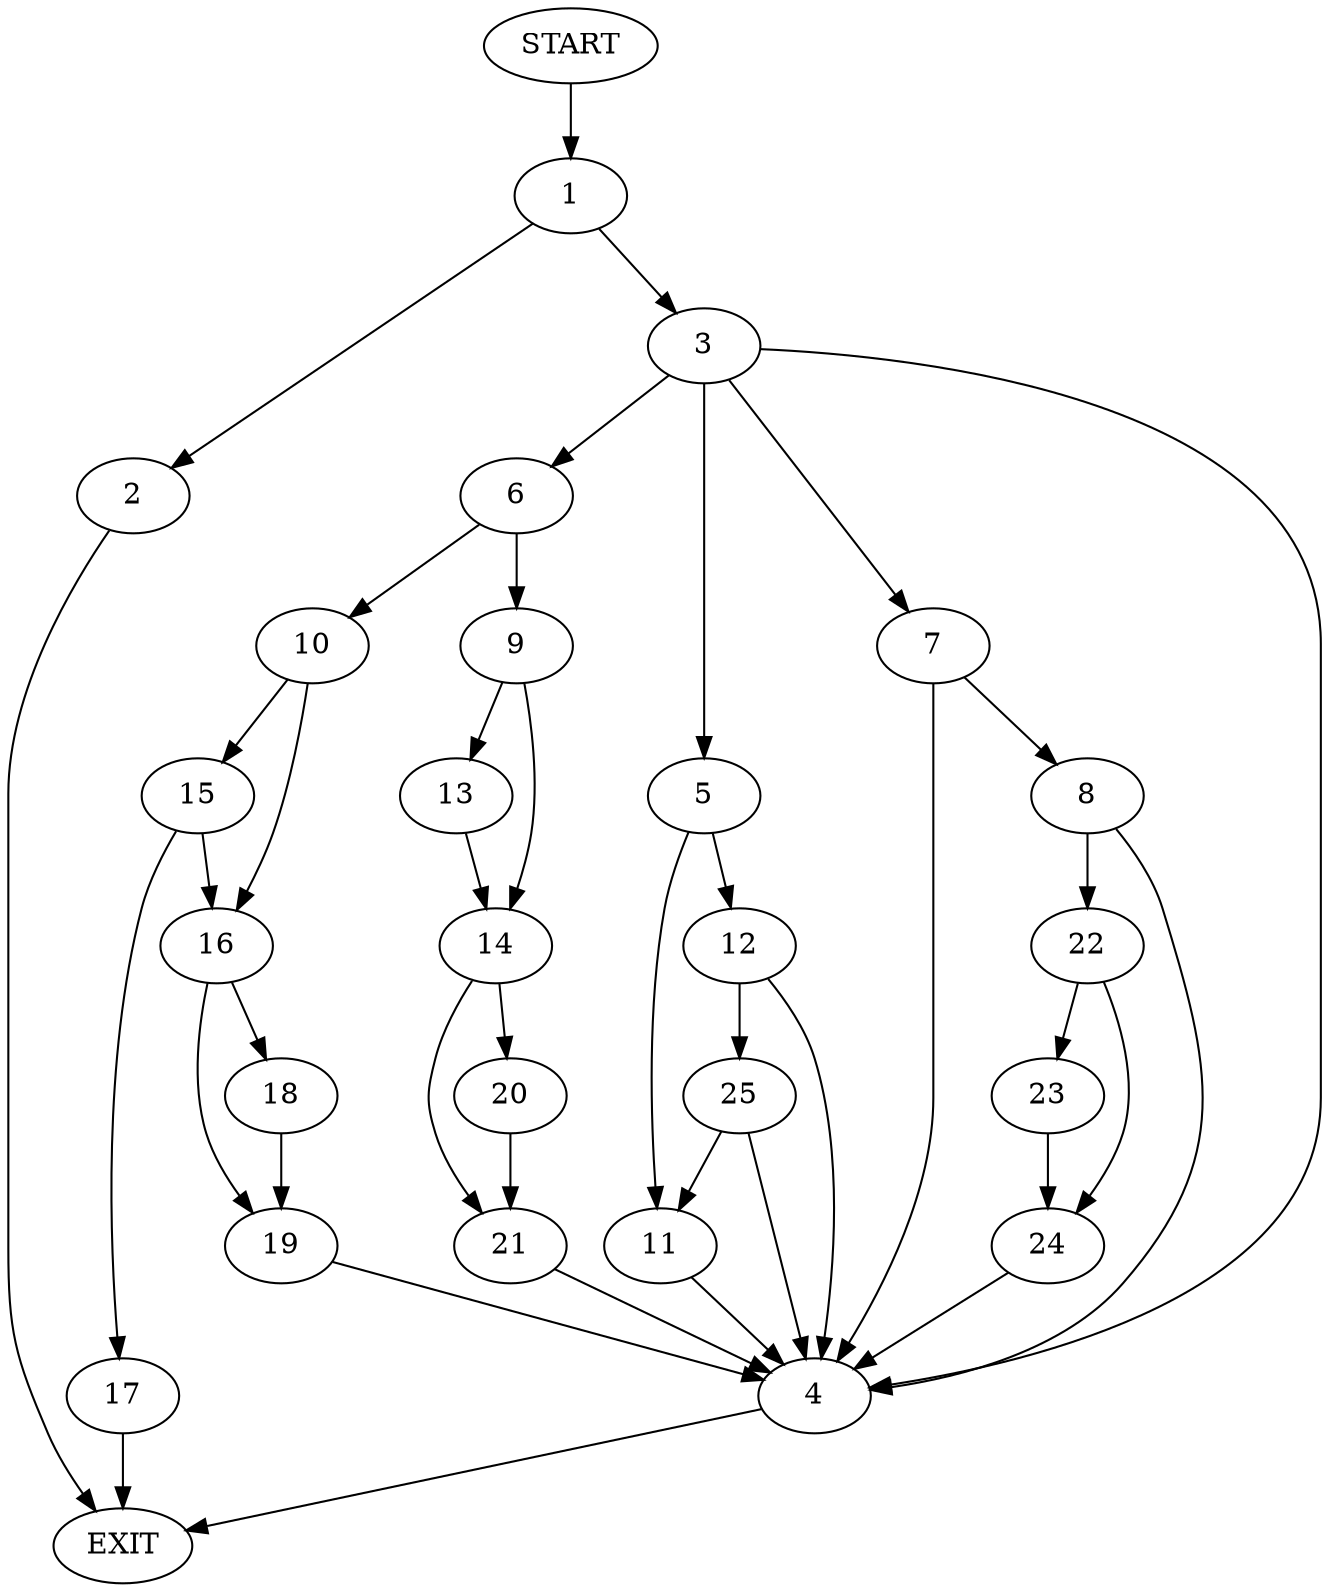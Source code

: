digraph {
0 [label="START"]
26 [label="EXIT"]
0 -> 1
1 -> 2
1 -> 3
3 -> 4
3 -> 5
3 -> 6
3 -> 7
2 -> 26
4 -> 26
7 -> 4
7 -> 8
6 -> 9
6 -> 10
5 -> 11
5 -> 12
9 -> 13
9 -> 14
10 -> 15
10 -> 16
15 -> 17
15 -> 16
16 -> 18
16 -> 19
17 -> 26
18 -> 19
19 -> 4
14 -> 20
14 -> 21
13 -> 14
21 -> 4
20 -> 21
8 -> 4
8 -> 22
22 -> 23
22 -> 24
23 -> 24
24 -> 4
11 -> 4
12 -> 4
12 -> 25
25 -> 4
25 -> 11
}
